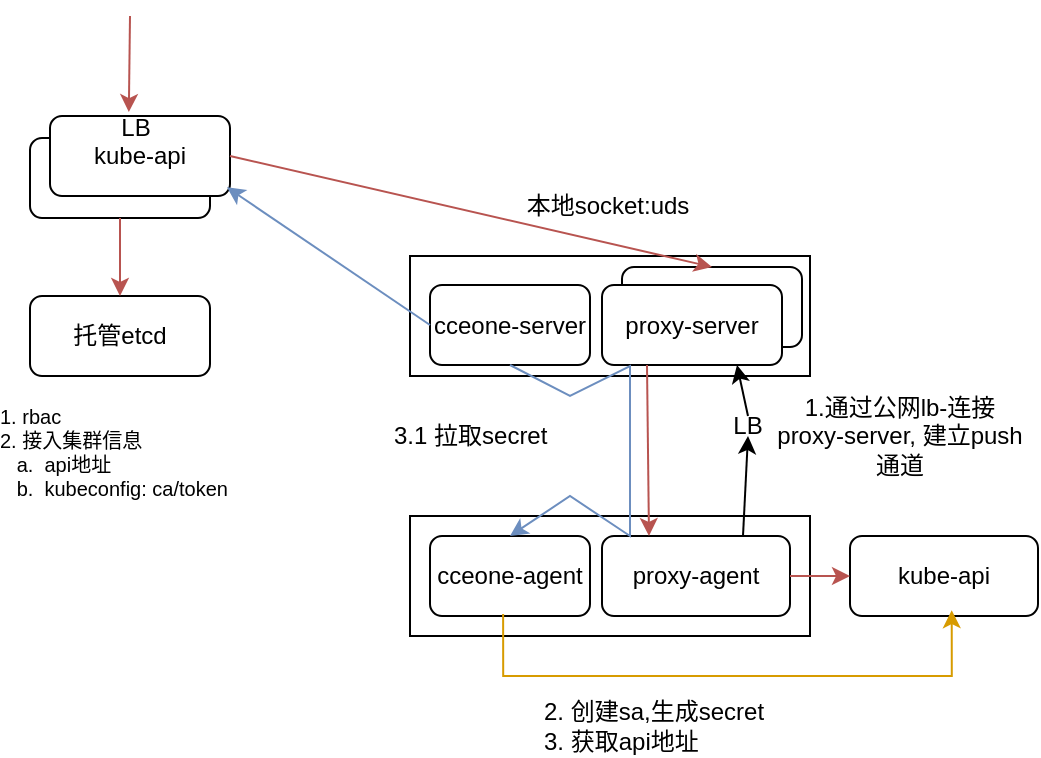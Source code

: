 <mxfile version="24.8.0">
  <diagram name="第 1 页" id="vx7_abRNMlwdQiWkKpIo">
    <mxGraphModel dx="819" dy="446" grid="1" gridSize="10" guides="1" tooltips="1" connect="1" arrows="1" fold="1" page="1" pageScale="1" pageWidth="827" pageHeight="1169" math="0" shadow="0">
      <root>
        <mxCell id="0" />
        <mxCell id="1" parent="0" />
        <mxCell id="AwFK9_NXIlLO-7JiCI5e-35" value="" style="rounded=0;whiteSpace=wrap;html=1;" vertex="1" parent="1">
          <mxGeometry x="360" y="300" width="200" height="60" as="geometry" />
        </mxCell>
        <mxCell id="AwFK9_NXIlLO-7JiCI5e-34" value="" style="rounded=0;whiteSpace=wrap;html=1;" vertex="1" parent="1">
          <mxGeometry x="360" y="430" width="200" height="60" as="geometry" />
        </mxCell>
        <mxCell id="AwFK9_NXIlLO-7JiCI5e-11" value="api-server" style="rounded=1;whiteSpace=wrap;html=1;" vertex="1" parent="1">
          <mxGeometry x="170" y="241" width="90" height="40" as="geometry" />
        </mxCell>
        <mxCell id="AwFK9_NXIlLO-7JiCI5e-10" value="proxy-server" style="rounded=1;whiteSpace=wrap;html=1;" vertex="1" parent="1">
          <mxGeometry x="466" y="305.5" width="90" height="40" as="geometry" />
        </mxCell>
        <mxCell id="AwFK9_NXIlLO-7JiCI5e-1" value="托管etcd" style="rounded=1;whiteSpace=wrap;html=1;" vertex="1" parent="1">
          <mxGeometry x="170" y="320" width="90" height="40" as="geometry" />
        </mxCell>
        <mxCell id="AwFK9_NXIlLO-7JiCI5e-2" value="kube-api" style="rounded=1;whiteSpace=wrap;html=1;" vertex="1" parent="1">
          <mxGeometry x="180" y="230" width="90" height="40" as="geometry" />
        </mxCell>
        <mxCell id="AwFK9_NXIlLO-7JiCI5e-6" value="LB" style="text;html=1;align=center;verticalAlign=middle;whiteSpace=wrap;rounded=0;" vertex="1" parent="1">
          <mxGeometry x="193" y="231" width="60" height="10" as="geometry" />
        </mxCell>
        <mxCell id="AwFK9_NXIlLO-7JiCI5e-7" value="proxy-server" style="rounded=1;whiteSpace=wrap;html=1;" vertex="1" parent="1">
          <mxGeometry x="456" y="314.5" width="90" height="40" as="geometry" />
        </mxCell>
        <mxCell id="AwFK9_NXIlLO-7JiCI5e-8" value="" style="endArrow=classic;html=1;rounded=0;exitX=1;exitY=0.5;exitDx=0;exitDy=0;entryX=0.5;entryY=0;entryDx=0;entryDy=0;fillColor=#f8cecc;strokeColor=#b85450;" edge="1" parent="1" source="AwFK9_NXIlLO-7JiCI5e-2" target="AwFK9_NXIlLO-7JiCI5e-10">
          <mxGeometry width="50" height="50" relative="1" as="geometry">
            <mxPoint x="350" y="300" as="sourcePoint" />
            <mxPoint x="380" y="250" as="targetPoint" />
          </mxGeometry>
        </mxCell>
        <mxCell id="AwFK9_NXIlLO-7JiCI5e-9" value="本地socket:uds" style="text;html=1;align=center;verticalAlign=middle;whiteSpace=wrap;rounded=0;" vertex="1" parent="1">
          <mxGeometry x="414" y="260" width="90" height="30" as="geometry" />
        </mxCell>
        <mxCell id="AwFK9_NXIlLO-7JiCI5e-12" value="proxy-agent" style="rounded=1;whiteSpace=wrap;html=1;" vertex="1" parent="1">
          <mxGeometry x="456" y="440" width="94" height="40" as="geometry" />
        </mxCell>
        <mxCell id="AwFK9_NXIlLO-7JiCI5e-13" value="" style="endArrow=classic;html=1;rounded=0;exitX=0.5;exitY=1;exitDx=0;exitDy=0;entryX=0.5;entryY=0;entryDx=0;entryDy=0;fillColor=#f8cecc;strokeColor=#b85450;" edge="1" parent="1" source="AwFK9_NXIlLO-7JiCI5e-11" target="AwFK9_NXIlLO-7JiCI5e-1">
          <mxGeometry width="50" height="50" relative="1" as="geometry">
            <mxPoint x="270" y="350" as="sourcePoint" />
            <mxPoint x="320" y="300" as="targetPoint" />
          </mxGeometry>
        </mxCell>
        <mxCell id="AwFK9_NXIlLO-7JiCI5e-14" value="&lt;font style=&quot;font-size: 10px;&quot;&gt;1. rbac&lt;/font&gt;&lt;div style=&quot;font-size: 10px;&quot;&gt;&lt;font style=&quot;font-size: 10px;&quot;&gt;2. 接入集群信息&lt;/font&gt;&lt;/div&gt;&lt;div style=&quot;font-size: 10px;&quot;&gt;&lt;font style=&quot;font-size: 10px;&quot;&gt;&amp;nbsp; &amp;nbsp;a.&amp;nbsp; api地址&lt;/font&gt;&lt;/div&gt;&lt;div style=&quot;font-size: 10px;&quot;&gt;&lt;font style=&quot;font-size: 10px;&quot;&gt;&amp;nbsp; &amp;nbsp;b.&amp;nbsp; kubeconfig: ca/token&lt;/font&gt;&lt;/div&gt;" style="text;html=1;align=left;verticalAlign=top;whiteSpace=wrap;rounded=0;strokeColor=none;dashed=1;spacing=0;fontSize=10;" vertex="1" parent="1">
          <mxGeometry x="155" y="370" width="115" height="60" as="geometry" />
        </mxCell>
        <mxCell id="AwFK9_NXIlLO-7JiCI5e-16" value="" style="endArrow=classic;html=1;rounded=0;exitX=0.75;exitY=0;exitDx=0;exitDy=0;entryX=0.5;entryY=1;entryDx=0;entryDy=0;" edge="1" parent="1" source="AwFK9_NXIlLO-7JiCI5e-12" target="AwFK9_NXIlLO-7JiCI5e-20">
          <mxGeometry width="50" height="50" relative="1" as="geometry">
            <mxPoint x="320" y="530" as="sourcePoint" />
            <mxPoint x="524" y="400" as="targetPoint" />
          </mxGeometry>
        </mxCell>
        <mxCell id="AwFK9_NXIlLO-7JiCI5e-17" value="" style="endArrow=classic;html=1;rounded=0;entryX=0.25;entryY=0;entryDx=0;entryDy=0;exitX=0.25;exitY=1;exitDx=0;exitDy=0;fillColor=#f8cecc;strokeColor=#b85450;" edge="1" parent="1" source="AwFK9_NXIlLO-7JiCI5e-7" target="AwFK9_NXIlLO-7JiCI5e-12">
          <mxGeometry width="50" height="50" relative="1" as="geometry">
            <mxPoint x="534" y="457" as="sourcePoint" />
            <mxPoint x="534" y="365" as="targetPoint" />
          </mxGeometry>
        </mxCell>
        <mxCell id="AwFK9_NXIlLO-7JiCI5e-18" value="kube-api" style="rounded=1;whiteSpace=wrap;html=1;" vertex="1" parent="1">
          <mxGeometry x="580" y="440" width="94" height="40" as="geometry" />
        </mxCell>
        <mxCell id="AwFK9_NXIlLO-7JiCI5e-19" value="" style="endArrow=classic;html=1;rounded=0;entryX=0;entryY=0.5;entryDx=0;entryDy=0;exitX=1;exitY=0.5;exitDx=0;exitDy=0;fillColor=#f8cecc;strokeColor=#b85450;" edge="1" parent="1" source="AwFK9_NXIlLO-7JiCI5e-12" target="AwFK9_NXIlLO-7JiCI5e-18">
          <mxGeometry width="50" height="50" relative="1" as="geometry">
            <mxPoint x="500" y="540" as="sourcePoint" />
            <mxPoint x="550" y="490" as="targetPoint" />
          </mxGeometry>
        </mxCell>
        <mxCell id="AwFK9_NXIlLO-7JiCI5e-20" value="LB" style="text;html=1;align=center;verticalAlign=middle;whiteSpace=wrap;rounded=0;" vertex="1" parent="1">
          <mxGeometry x="512" y="380" width="34" height="10" as="geometry" />
        </mxCell>
        <mxCell id="AwFK9_NXIlLO-7JiCI5e-22" value="" style="endArrow=classic;html=1;rounded=0;exitX=0.5;exitY=0;exitDx=0;exitDy=0;entryX=0.75;entryY=1;entryDx=0;entryDy=0;" edge="1" parent="1" source="AwFK9_NXIlLO-7JiCI5e-20" target="AwFK9_NXIlLO-7JiCI5e-7">
          <mxGeometry width="50" height="50" relative="1" as="geometry">
            <mxPoint x="550" y="430" as="sourcePoint" />
            <mxPoint x="600" y="380" as="targetPoint" />
          </mxGeometry>
        </mxCell>
        <mxCell id="AwFK9_NXIlLO-7JiCI5e-25" value="cceone-agent" style="rounded=1;whiteSpace=wrap;html=1;" vertex="1" parent="1">
          <mxGeometry x="370" y="440" width="80" height="40" as="geometry" />
        </mxCell>
        <mxCell id="AwFK9_NXIlLO-7JiCI5e-27" value="cceone-server" style="rounded=1;whiteSpace=wrap;html=1;" vertex="1" parent="1">
          <mxGeometry x="370" y="314.5" width="80" height="40" as="geometry" />
        </mxCell>
        <mxCell id="AwFK9_NXIlLO-7JiCI5e-28" value="" style="endArrow=classic;html=1;rounded=0;exitX=0.5;exitY=1;exitDx=0;exitDy=0;entryX=0.5;entryY=0;entryDx=0;entryDy=0;fillColor=#dae8fc;strokeColor=#6c8ebf;" edge="1" parent="1" source="AwFK9_NXIlLO-7JiCI5e-27" target="AwFK9_NXIlLO-7JiCI5e-25">
          <mxGeometry width="50" height="50" relative="1" as="geometry">
            <mxPoint x="270" y="500" as="sourcePoint" />
            <mxPoint x="320" y="450" as="targetPoint" />
            <Array as="points">
              <mxPoint x="440" y="370" />
              <mxPoint x="470" y="355" />
              <mxPoint x="470" y="440" />
              <mxPoint x="440" y="420" />
            </Array>
          </mxGeometry>
        </mxCell>
        <mxCell id="AwFK9_NXIlLO-7JiCI5e-29" value="" style="endArrow=classic;html=1;rounded=0;entryX=0.983;entryY=0.892;entryDx=0;entryDy=0;entryPerimeter=0;exitX=0;exitY=0.5;exitDx=0;exitDy=0;fillColor=#dae8fc;strokeColor=#6c8ebf;" edge="1" parent="1" source="AwFK9_NXIlLO-7JiCI5e-27" target="AwFK9_NXIlLO-7JiCI5e-2">
          <mxGeometry width="50" height="50" relative="1" as="geometry">
            <mxPoint x="310" y="440" as="sourcePoint" />
            <mxPoint x="360" y="390" as="targetPoint" />
          </mxGeometry>
        </mxCell>
        <mxCell id="AwFK9_NXIlLO-7JiCI5e-30" value="" style="endArrow=classic;html=1;rounded=0;entryX=0.541;entryY=0.927;entryDx=0;entryDy=0;entryPerimeter=0;exitX=0.457;exitY=0.975;exitDx=0;exitDy=0;exitPerimeter=0;edgeStyle=orthogonalEdgeStyle;fillColor=#ffe6cc;strokeColor=#d79b00;" edge="1" parent="1" source="AwFK9_NXIlLO-7JiCI5e-25" target="AwFK9_NXIlLO-7JiCI5e-18">
          <mxGeometry width="50" height="50" relative="1" as="geometry">
            <mxPoint x="400" y="560" as="sourcePoint" />
            <mxPoint x="450" y="510" as="targetPoint" />
            <Array as="points">
              <mxPoint x="407" y="510" />
              <mxPoint x="631" y="510" />
            </Array>
          </mxGeometry>
        </mxCell>
        <mxCell id="AwFK9_NXIlLO-7JiCI5e-31" value="2. 创建sa,生成secret&lt;div&gt;3.&amp;nbsp;获取api地址&lt;/div&gt;" style="text;html=1;align=left;verticalAlign=middle;whiteSpace=wrap;rounded=0;" vertex="1" parent="1">
          <mxGeometry x="425" y="520" width="135" height="30" as="geometry" />
        </mxCell>
        <mxCell id="AwFK9_NXIlLO-7JiCI5e-32" value="1.通过公网lb-连接proxy-server,&amp;nbsp;建立push通道" style="text;html=1;align=center;verticalAlign=middle;whiteSpace=wrap;rounded=0;" vertex="1" parent="1">
          <mxGeometry x="540" y="370" width="130" height="40" as="geometry" />
        </mxCell>
        <mxCell id="AwFK9_NXIlLO-7JiCI5e-33" value="3.1 拉取secret" style="text;html=1;align=left;verticalAlign=middle;whiteSpace=wrap;rounded=0;" vertex="1" parent="1">
          <mxGeometry x="350" y="380" width="80" height="20" as="geometry" />
        </mxCell>
        <mxCell id="AwFK9_NXIlLO-7JiCI5e-36" value="" style="endArrow=classic;html=1;rounded=0;entryX=0.438;entryY=-0.049;entryDx=0;entryDy=0;entryPerimeter=0;fillColor=#f8cecc;strokeColor=#b85450;" edge="1" parent="1" target="AwFK9_NXIlLO-7JiCI5e-2">
          <mxGeometry width="50" height="50" relative="1" as="geometry">
            <mxPoint x="220" y="180" as="sourcePoint" />
            <mxPoint x="370" y="190" as="targetPoint" />
          </mxGeometry>
        </mxCell>
      </root>
    </mxGraphModel>
  </diagram>
</mxfile>
